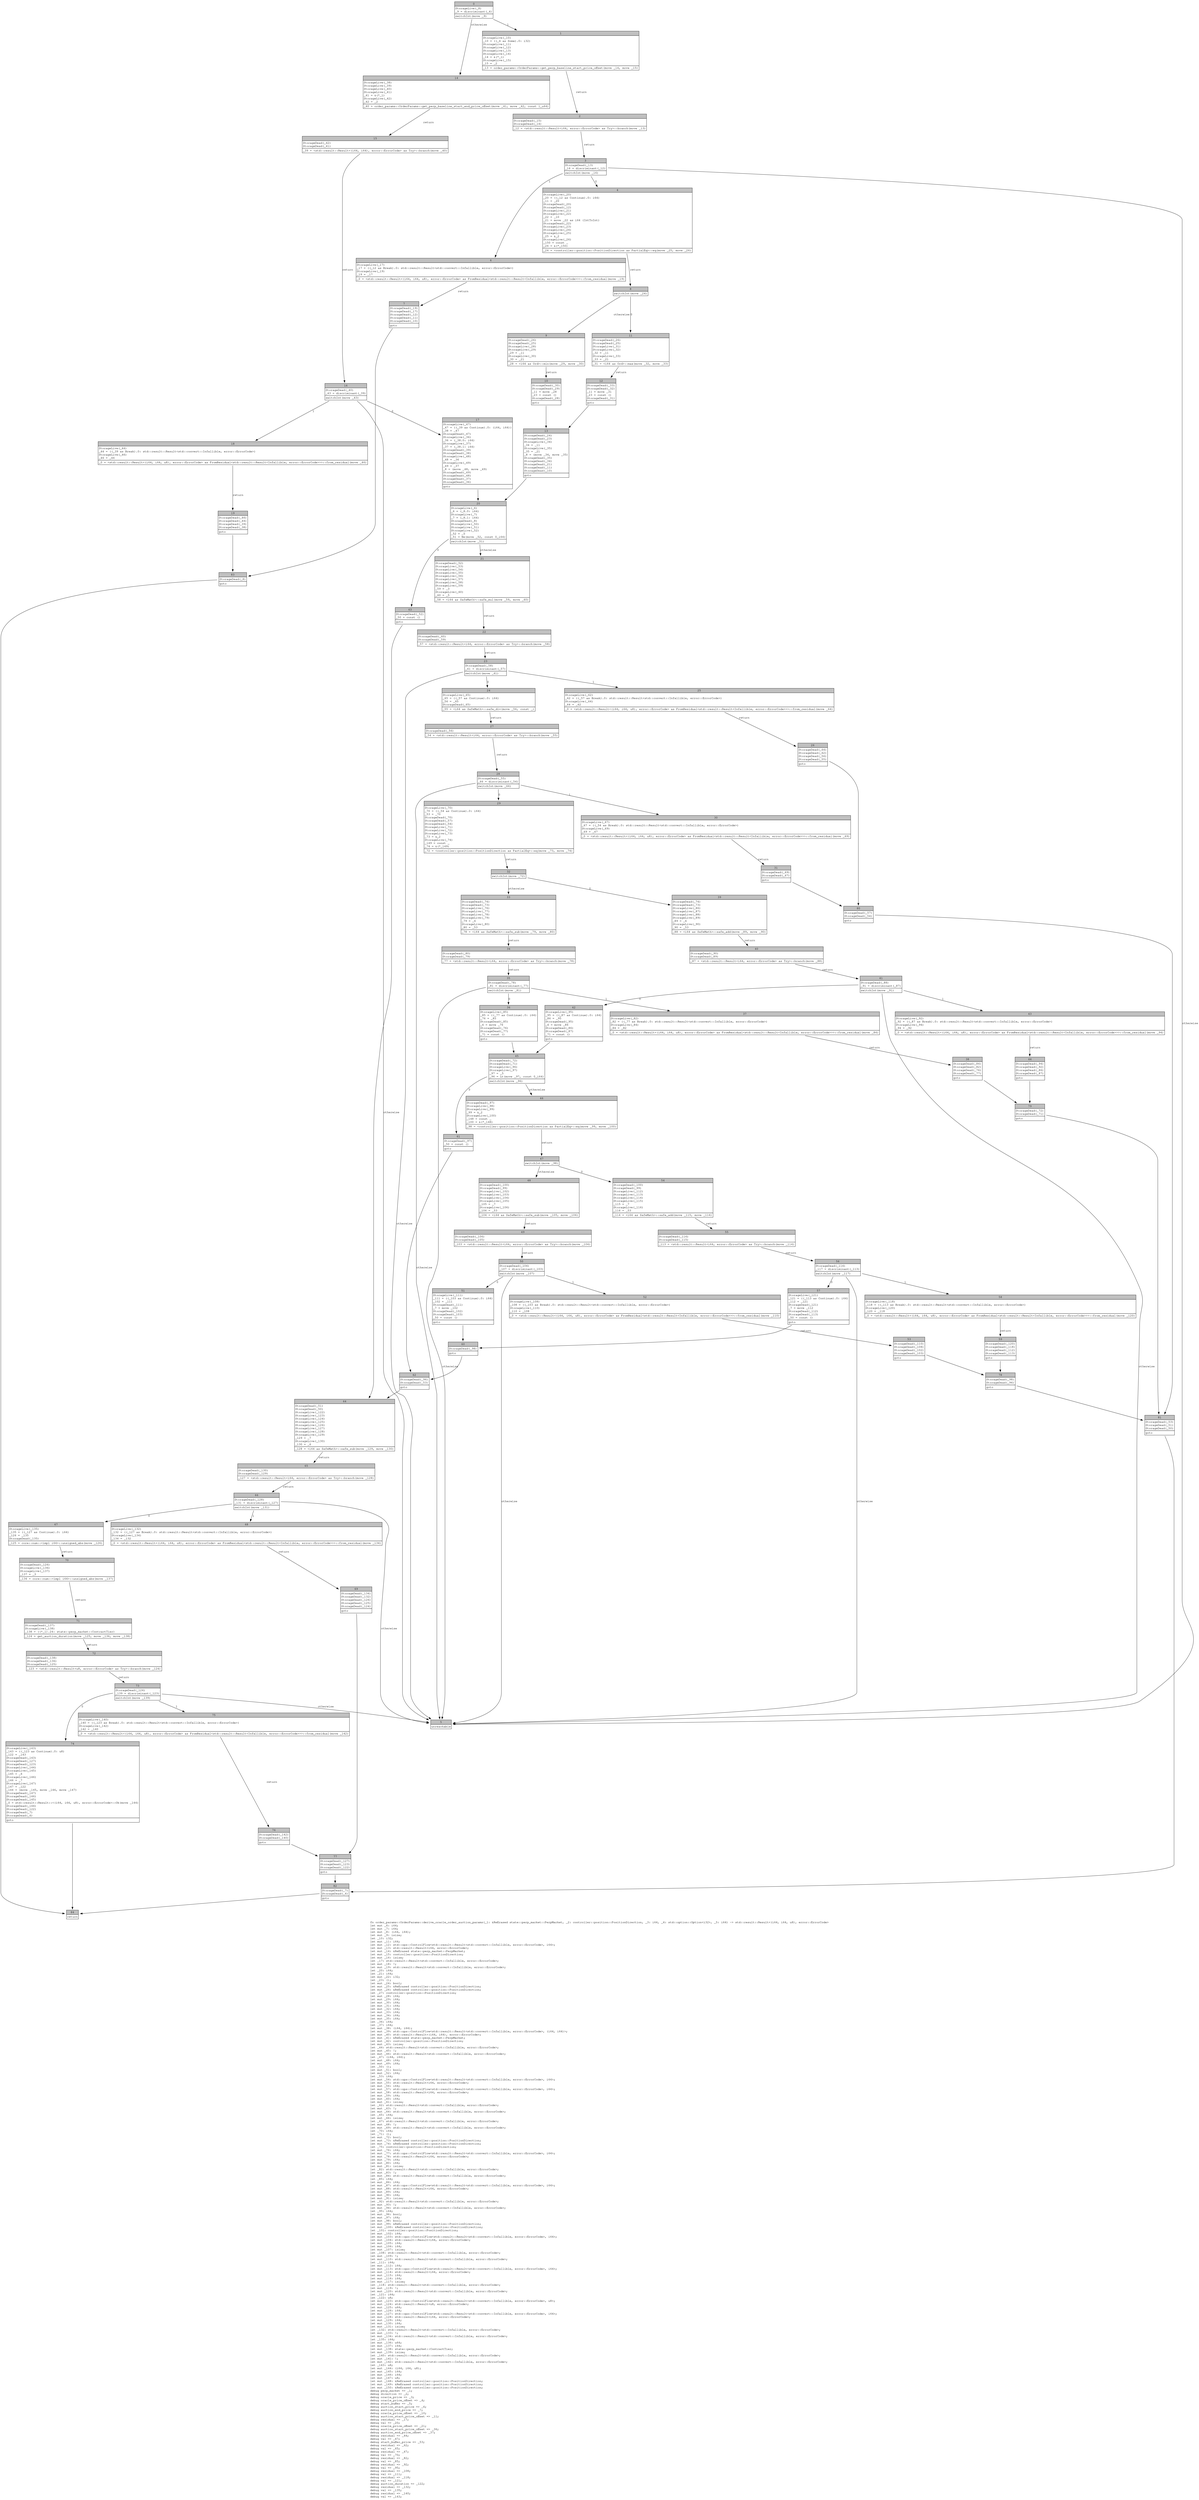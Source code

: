 digraph Mir_0_3641 {
    graph [fontname="Courier, monospace"];
    node [fontname="Courier, monospace"];
    edge [fontname="Courier, monospace"];
    label=<fn order_params::OrderParams::derive_oracle_order_auction_params(_1: &amp;ReErased state::perp_market::PerpMarket, _2: controller::position::PositionDirection, _3: i64, _4: std::option::Option&lt;i32&gt;, _5: i64) -&gt; std::result::Result&lt;(i64, i64, u8), error::ErrorCode&gt;<br align="left"/>let mut _6: i64;<br align="left"/>let mut _7: i64;<br align="left"/>let mut _8: (i64, i64);<br align="left"/>let mut _9: isize;<br align="left"/>let _10: i32;<br align="left"/>let mut _11: i64;<br align="left"/>let mut _12: std::ops::ControlFlow&lt;std::result::Result&lt;std::convert::Infallible, error::ErrorCode&gt;, i64&gt;;<br align="left"/>let mut _13: std::result::Result&lt;i64, error::ErrorCode&gt;;<br align="left"/>let mut _14: &amp;ReErased state::perp_market::PerpMarket;<br align="left"/>let mut _15: controller::position::PositionDirection;<br align="left"/>let mut _16: isize;<br align="left"/>let _17: std::result::Result&lt;std::convert::Infallible, error::ErrorCode&gt;;<br align="left"/>let mut _18: !;<br align="left"/>let mut _19: std::result::Result&lt;std::convert::Infallible, error::ErrorCode&gt;;<br align="left"/>let _20: i64;<br align="left"/>let _21: i64;<br align="left"/>let mut _22: i32;<br align="left"/>let _23: ();<br align="left"/>let mut _24: bool;<br align="left"/>let mut _25: &amp;ReErased controller::position::PositionDirection;<br align="left"/>let mut _26: &amp;ReErased controller::position::PositionDirection;<br align="left"/>let _27: controller::position::PositionDirection;<br align="left"/>let mut _28: i64;<br align="left"/>let mut _29: i64;<br align="left"/>let mut _30: i64;<br align="left"/>let mut _31: i64;<br align="left"/>let mut _32: i64;<br align="left"/>let mut _33: i64;<br align="left"/>let mut _34: i64;<br align="left"/>let mut _35: i64;<br align="left"/>let _36: i64;<br align="left"/>let _37: i64;<br align="left"/>let mut _38: (i64, i64);<br align="left"/>let mut _39: std::ops::ControlFlow&lt;std::result::Result&lt;std::convert::Infallible, error::ErrorCode&gt;, (i64, i64)&gt;;<br align="left"/>let mut _40: std::result::Result&lt;(i64, i64), error::ErrorCode&gt;;<br align="left"/>let mut _41: &amp;ReErased state::perp_market::PerpMarket;<br align="left"/>let mut _42: controller::position::PositionDirection;<br align="left"/>let mut _43: isize;<br align="left"/>let _44: std::result::Result&lt;std::convert::Infallible, error::ErrorCode&gt;;<br align="left"/>let mut _45: !;<br align="left"/>let mut _46: std::result::Result&lt;std::convert::Infallible, error::ErrorCode&gt;;<br align="left"/>let _47: (i64, i64);<br align="left"/>let mut _48: i64;<br align="left"/>let mut _49: i64;<br align="left"/>let _50: ();<br align="left"/>let mut _51: bool;<br align="left"/>let mut _52: i64;<br align="left"/>let _53: i64;<br align="left"/>let mut _54: std::ops::ControlFlow&lt;std::result::Result&lt;std::convert::Infallible, error::ErrorCode&gt;, i64&gt;;<br align="left"/>let mut _55: std::result::Result&lt;i64, error::ErrorCode&gt;;<br align="left"/>let mut _56: i64;<br align="left"/>let mut _57: std::ops::ControlFlow&lt;std::result::Result&lt;std::convert::Infallible, error::ErrorCode&gt;, i64&gt;;<br align="left"/>let mut _58: std::result::Result&lt;i64, error::ErrorCode&gt;;<br align="left"/>let mut _59: i64;<br align="left"/>let mut _60: i64;<br align="left"/>let mut _61: isize;<br align="left"/>let _62: std::result::Result&lt;std::convert::Infallible, error::ErrorCode&gt;;<br align="left"/>let mut _63: !;<br align="left"/>let mut _64: std::result::Result&lt;std::convert::Infallible, error::ErrorCode&gt;;<br align="left"/>let _65: i64;<br align="left"/>let mut _66: isize;<br align="left"/>let _67: std::result::Result&lt;std::convert::Infallible, error::ErrorCode&gt;;<br align="left"/>let mut _68: !;<br align="left"/>let mut _69: std::result::Result&lt;std::convert::Infallible, error::ErrorCode&gt;;<br align="left"/>let _70: i64;<br align="left"/>let _71: ();<br align="left"/>let mut _72: bool;<br align="left"/>let mut _73: &amp;ReErased controller::position::PositionDirection;<br align="left"/>let mut _74: &amp;ReErased controller::position::PositionDirection;<br align="left"/>let _75: controller::position::PositionDirection;<br align="left"/>let mut _76: i64;<br align="left"/>let mut _77: std::ops::ControlFlow&lt;std::result::Result&lt;std::convert::Infallible, error::ErrorCode&gt;, i64&gt;;<br align="left"/>let mut _78: std::result::Result&lt;i64, error::ErrorCode&gt;;<br align="left"/>let mut _79: i64;<br align="left"/>let mut _80: i64;<br align="left"/>let mut _81: isize;<br align="left"/>let _82: std::result::Result&lt;std::convert::Infallible, error::ErrorCode&gt;;<br align="left"/>let mut _83: !;<br align="left"/>let mut _84: std::result::Result&lt;std::convert::Infallible, error::ErrorCode&gt;;<br align="left"/>let _85: i64;<br align="left"/>let mut _86: i64;<br align="left"/>let mut _87: std::ops::ControlFlow&lt;std::result::Result&lt;std::convert::Infallible, error::ErrorCode&gt;, i64&gt;;<br align="left"/>let mut _88: std::result::Result&lt;i64, error::ErrorCode&gt;;<br align="left"/>let mut _89: i64;<br align="left"/>let mut _90: i64;<br align="left"/>let mut _91: isize;<br align="left"/>let _92: std::result::Result&lt;std::convert::Infallible, error::ErrorCode&gt;;<br align="left"/>let mut _93: !;<br align="left"/>let mut _94: std::result::Result&lt;std::convert::Infallible, error::ErrorCode&gt;;<br align="left"/>let _95: i64;<br align="left"/>let mut _96: bool;<br align="left"/>let mut _97: i64;<br align="left"/>let mut _98: bool;<br align="left"/>let mut _99: &amp;ReErased controller::position::PositionDirection;<br align="left"/>let mut _100: &amp;ReErased controller::position::PositionDirection;<br align="left"/>let _101: controller::position::PositionDirection;<br align="left"/>let mut _102: i64;<br align="left"/>let mut _103: std::ops::ControlFlow&lt;std::result::Result&lt;std::convert::Infallible, error::ErrorCode&gt;, i64&gt;;<br align="left"/>let mut _104: std::result::Result&lt;i64, error::ErrorCode&gt;;<br align="left"/>let mut _105: i64;<br align="left"/>let mut _106: i64;<br align="left"/>let mut _107: isize;<br align="left"/>let _108: std::result::Result&lt;std::convert::Infallible, error::ErrorCode&gt;;<br align="left"/>let mut _109: !;<br align="left"/>let mut _110: std::result::Result&lt;std::convert::Infallible, error::ErrorCode&gt;;<br align="left"/>let _111: i64;<br align="left"/>let mut _112: i64;<br align="left"/>let mut _113: std::ops::ControlFlow&lt;std::result::Result&lt;std::convert::Infallible, error::ErrorCode&gt;, i64&gt;;<br align="left"/>let mut _114: std::result::Result&lt;i64, error::ErrorCode&gt;;<br align="left"/>let mut _115: i64;<br align="left"/>let mut _116: i64;<br align="left"/>let mut _117: isize;<br align="left"/>let _118: std::result::Result&lt;std::convert::Infallible, error::ErrorCode&gt;;<br align="left"/>let mut _119: !;<br align="left"/>let mut _120: std::result::Result&lt;std::convert::Infallible, error::ErrorCode&gt;;<br align="left"/>let _121: i64;<br align="left"/>let _122: u8;<br align="left"/>let mut _123: std::ops::ControlFlow&lt;std::result::Result&lt;std::convert::Infallible, error::ErrorCode&gt;, u8&gt;;<br align="left"/>let mut _124: std::result::Result&lt;u8, error::ErrorCode&gt;;<br align="left"/>let mut _125: u64;<br align="left"/>let mut _126: i64;<br align="left"/>let mut _127: std::ops::ControlFlow&lt;std::result::Result&lt;std::convert::Infallible, error::ErrorCode&gt;, i64&gt;;<br align="left"/>let mut _128: std::result::Result&lt;i64, error::ErrorCode&gt;;<br align="left"/>let mut _129: i64;<br align="left"/>let mut _130: i64;<br align="left"/>let mut _131: isize;<br align="left"/>let _132: std::result::Result&lt;std::convert::Infallible, error::ErrorCode&gt;;<br align="left"/>let mut _133: !;<br align="left"/>let mut _134: std::result::Result&lt;std::convert::Infallible, error::ErrorCode&gt;;<br align="left"/>let _135: i64;<br align="left"/>let mut _136: u64;<br align="left"/>let mut _137: i64;<br align="left"/>let mut _138: state::perp_market::ContractTier;<br align="left"/>let mut _139: isize;<br align="left"/>let _140: std::result::Result&lt;std::convert::Infallible, error::ErrorCode&gt;;<br align="left"/>let mut _141: !;<br align="left"/>let mut _142: std::result::Result&lt;std::convert::Infallible, error::ErrorCode&gt;;<br align="left"/>let _143: u8;<br align="left"/>let mut _144: (i64, i64, u8);<br align="left"/>let mut _145: i64;<br align="left"/>let mut _146: i64;<br align="left"/>let mut _147: u8;<br align="left"/>let mut _148: &amp;ReErased controller::position::PositionDirection;<br align="left"/>let mut _149: &amp;ReErased controller::position::PositionDirection;<br align="left"/>let mut _150: &amp;ReErased controller::position::PositionDirection;<br align="left"/>debug perp_market =&gt; _1;<br align="left"/>debug direction =&gt; _2;<br align="left"/>debug oracle_price =&gt; _3;<br align="left"/>debug oracle_price_offset =&gt; _4;<br align="left"/>debug start_buffer =&gt; _5;<br align="left"/>debug auction_start_price =&gt; _6;<br align="left"/>debug auction_end_price =&gt; _7;<br align="left"/>debug oracle_price_offset =&gt; _10;<br align="left"/>debug auction_start_price_offset =&gt; _11;<br align="left"/>debug residual =&gt; _17;<br align="left"/>debug val =&gt; _20;<br align="left"/>debug oracle_price_offset =&gt; _21;<br align="left"/>debug auction_start_price_offset =&gt; _36;<br align="left"/>debug auction_end_price_offset =&gt; _37;<br align="left"/>debug residual =&gt; _44;<br align="left"/>debug val =&gt; _47;<br align="left"/>debug start_buffer_price =&gt; _53;<br align="left"/>debug residual =&gt; _62;<br align="left"/>debug val =&gt; _65;<br align="left"/>debug residual =&gt; _67;<br align="left"/>debug val =&gt; _70;<br align="left"/>debug residual =&gt; _82;<br align="left"/>debug val =&gt; _85;<br align="left"/>debug residual =&gt; _92;<br align="left"/>debug val =&gt; _95;<br align="left"/>debug residual =&gt; _108;<br align="left"/>debug val =&gt; _111;<br align="left"/>debug residual =&gt; _118;<br align="left"/>debug val =&gt; _121;<br align="left"/>debug auction_duration =&gt; _122;<br align="left"/>debug residual =&gt; _132;<br align="left"/>debug val =&gt; _135;<br align="left"/>debug residual =&gt; _140;<br align="left"/>debug val =&gt; _143;<br align="left"/>>;
    bb0__0_3641 [shape="none", label=<<table border="0" cellborder="1" cellspacing="0"><tr><td bgcolor="gray" align="center" colspan="1">0</td></tr><tr><td align="left" balign="left">StorageLive(_8)<br/>_9 = discriminant(_4)<br/></td></tr><tr><td align="left">switchInt(move _9)</td></tr></table>>];
    bb1__0_3641 [shape="none", label=<<table border="0" cellborder="1" cellspacing="0"><tr><td bgcolor="gray" align="center" colspan="1">1</td></tr><tr><td align="left" balign="left">StorageLive(_10)<br/>_10 = ((_4 as Some).0: i32)<br/>StorageLive(_11)<br/>StorageLive(_12)<br/>StorageLive(_13)<br/>StorageLive(_14)<br/>_14 = &amp;(*_1)<br/>StorageLive(_15)<br/>_15 = _2<br/></td></tr><tr><td align="left">_13 = order_params::OrderParams::get_perp_baseline_start_price_offset(move _14, move _15)</td></tr></table>>];
    bb2__0_3641 [shape="none", label=<<table border="0" cellborder="1" cellspacing="0"><tr><td bgcolor="gray" align="center" colspan="1">2</td></tr><tr><td align="left" balign="left">StorageDead(_15)<br/>StorageDead(_14)<br/></td></tr><tr><td align="left">_12 = &lt;std::result::Result&lt;i64, error::ErrorCode&gt; as Try&gt;::branch(move _13)</td></tr></table>>];
    bb3__0_3641 [shape="none", label=<<table border="0" cellborder="1" cellspacing="0"><tr><td bgcolor="gray" align="center" colspan="1">3</td></tr><tr><td align="left" balign="left">StorageDead(_13)<br/>_16 = discriminant(_12)<br/></td></tr><tr><td align="left">switchInt(move _16)</td></tr></table>>];
    bb4__0_3641 [shape="none", label=<<table border="0" cellborder="1" cellspacing="0"><tr><td bgcolor="gray" align="center" colspan="1">4</td></tr><tr><td align="left" balign="left">StorageLive(_20)<br/>_20 = ((_12 as Continue).0: i64)<br/>_11 = _20<br/>StorageDead(_20)<br/>StorageDead(_12)<br/>StorageLive(_21)<br/>StorageLive(_22)<br/>_22 = _10<br/>_21 = move _22 as i64 (IntToInt)<br/>StorageDead(_22)<br/>StorageLive(_23)<br/>StorageLive(_24)<br/>StorageLive(_25)<br/>_25 = &amp;_2<br/>StorageLive(_26)<br/>_150 = const _<br/>_26 = &amp;(*_150)<br/></td></tr><tr><td align="left">_24 = &lt;controller::position::PositionDirection as PartialEq&gt;::eq(move _25, move _26)</td></tr></table>>];
    bb5__0_3641 [shape="none", label=<<table border="0" cellborder="1" cellspacing="0"><tr><td bgcolor="gray" align="center" colspan="1">5</td></tr><tr><td align="left">unreachable</td></tr></table>>];
    bb6__0_3641 [shape="none", label=<<table border="0" cellborder="1" cellspacing="0"><tr><td bgcolor="gray" align="center" colspan="1">6</td></tr><tr><td align="left" balign="left">StorageLive(_17)<br/>_17 = ((_12 as Break).0: std::result::Result&lt;std::convert::Infallible, error::ErrorCode&gt;)<br/>StorageLive(_19)<br/>_19 = _17<br/></td></tr><tr><td align="left">_0 = &lt;std::result::Result&lt;(i64, i64, u8), error::ErrorCode&gt; as FromResidual&lt;std::result::Result&lt;Infallible, error::ErrorCode&gt;&gt;&gt;::from_residual(move _19)</td></tr></table>>];
    bb7__0_3641 [shape="none", label=<<table border="0" cellborder="1" cellspacing="0"><tr><td bgcolor="gray" align="center" colspan="1">7</td></tr><tr><td align="left" balign="left">StorageDead(_19)<br/>StorageDead(_17)<br/>StorageDead(_12)<br/>StorageDead(_11)<br/>StorageDead(_10)<br/></td></tr><tr><td align="left">goto</td></tr></table>>];
    bb8__0_3641 [shape="none", label=<<table border="0" cellborder="1" cellspacing="0"><tr><td bgcolor="gray" align="center" colspan="1">8</td></tr><tr><td align="left">switchInt(move _24)</td></tr></table>>];
    bb9__0_3641 [shape="none", label=<<table border="0" cellborder="1" cellspacing="0"><tr><td bgcolor="gray" align="center" colspan="1">9</td></tr><tr><td align="left" balign="left">StorageDead(_26)<br/>StorageDead(_25)<br/>StorageLive(_28)<br/>StorageLive(_29)<br/>_29 = _11<br/>StorageLive(_30)<br/>_30 = _21<br/></td></tr><tr><td align="left">_28 = &lt;i64 as Ord&gt;::min(move _29, move _30)</td></tr></table>>];
    bb10__0_3641 [shape="none", label=<<table border="0" cellborder="1" cellspacing="0"><tr><td bgcolor="gray" align="center" colspan="1">10</td></tr><tr><td align="left" balign="left">StorageDead(_30)<br/>StorageDead(_29)<br/>_11 = move _28<br/>_23 = const ()<br/>StorageDead(_28)<br/></td></tr><tr><td align="left">goto</td></tr></table>>];
    bb11__0_3641 [shape="none", label=<<table border="0" cellborder="1" cellspacing="0"><tr><td bgcolor="gray" align="center" colspan="1">11</td></tr><tr><td align="left" balign="left">StorageDead(_26)<br/>StorageDead(_25)<br/>StorageLive(_31)<br/>StorageLive(_32)<br/>_32 = _11<br/>StorageLive(_33)<br/>_33 = _21<br/></td></tr><tr><td align="left">_31 = &lt;i64 as Ord&gt;::max(move _32, move _33)</td></tr></table>>];
    bb12__0_3641 [shape="none", label=<<table border="0" cellborder="1" cellspacing="0"><tr><td bgcolor="gray" align="center" colspan="1">12</td></tr><tr><td align="left" balign="left">StorageDead(_33)<br/>StorageDead(_32)<br/>_11 = move _31<br/>_23 = const ()<br/>StorageDead(_31)<br/></td></tr><tr><td align="left">goto</td></tr></table>>];
    bb13__0_3641 [shape="none", label=<<table border="0" cellborder="1" cellspacing="0"><tr><td bgcolor="gray" align="center" colspan="1">13</td></tr><tr><td align="left" balign="left">StorageDead(_24)<br/>StorageDead(_23)<br/>StorageLive(_34)<br/>_34 = _11<br/>StorageLive(_35)<br/>_35 = _21<br/>_8 = (move _34, move _35)<br/>StorageDead(_35)<br/>StorageDead(_34)<br/>StorageDead(_21)<br/>StorageDead(_11)<br/>StorageDead(_10)<br/></td></tr><tr><td align="left">goto</td></tr></table>>];
    bb14__0_3641 [shape="none", label=<<table border="0" cellborder="1" cellspacing="0"><tr><td bgcolor="gray" align="center" colspan="1">14</td></tr><tr><td align="left" balign="left">StorageLive(_38)<br/>StorageLive(_39)<br/>StorageLive(_40)<br/>StorageLive(_41)<br/>_41 = &amp;(*_1)<br/>StorageLive(_42)<br/>_42 = _2<br/></td></tr><tr><td align="left">_40 = order_params::OrderParams::get_perp_baseline_start_end_price_offset(move _41, move _42, const 1_u64)</td></tr></table>>];
    bb15__0_3641 [shape="none", label=<<table border="0" cellborder="1" cellspacing="0"><tr><td bgcolor="gray" align="center" colspan="1">15</td></tr><tr><td align="left" balign="left">StorageDead(_42)<br/>StorageDead(_41)<br/></td></tr><tr><td align="left">_39 = &lt;std::result::Result&lt;(i64, i64), error::ErrorCode&gt; as Try&gt;::branch(move _40)</td></tr></table>>];
    bb16__0_3641 [shape="none", label=<<table border="0" cellborder="1" cellspacing="0"><tr><td bgcolor="gray" align="center" colspan="1">16</td></tr><tr><td align="left" balign="left">StorageDead(_40)<br/>_43 = discriminant(_39)<br/></td></tr><tr><td align="left">switchInt(move _43)</td></tr></table>>];
    bb17__0_3641 [shape="none", label=<<table border="0" cellborder="1" cellspacing="0"><tr><td bgcolor="gray" align="center" colspan="1">17</td></tr><tr><td align="left" balign="left">StorageLive(_47)<br/>_47 = ((_39 as Continue).0: (i64, i64))<br/>_38 = _47<br/>StorageDead(_47)<br/>StorageLive(_36)<br/>_36 = (_38.0: i64)<br/>StorageLive(_37)<br/>_37 = (_38.1: i64)<br/>StorageDead(_39)<br/>StorageDead(_38)<br/>StorageLive(_48)<br/>_48 = _36<br/>StorageLive(_49)<br/>_49 = _37<br/>_8 = (move _48, move _49)<br/>StorageDead(_49)<br/>StorageDead(_48)<br/>StorageDead(_37)<br/>StorageDead(_36)<br/></td></tr><tr><td align="left">goto</td></tr></table>>];
    bb18__0_3641 [shape="none", label=<<table border="0" cellborder="1" cellspacing="0"><tr><td bgcolor="gray" align="center" colspan="1">18</td></tr><tr><td align="left" balign="left">StorageLive(_44)<br/>_44 = ((_39 as Break).0: std::result::Result&lt;std::convert::Infallible, error::ErrorCode&gt;)<br/>StorageLive(_46)<br/>_46 = _44<br/></td></tr><tr><td align="left">_0 = &lt;std::result::Result&lt;(i64, i64, u8), error::ErrorCode&gt; as FromResidual&lt;std::result::Result&lt;Infallible, error::ErrorCode&gt;&gt;&gt;::from_residual(move _46)</td></tr></table>>];
    bb19__0_3641 [shape="none", label=<<table border="0" cellborder="1" cellspacing="0"><tr><td bgcolor="gray" align="center" colspan="1">19</td></tr><tr><td align="left" balign="left">StorageDead(_46)<br/>StorageDead(_44)<br/>StorageDead(_39)<br/>StorageDead(_38)<br/></td></tr><tr><td align="left">goto</td></tr></table>>];
    bb20__0_3641 [shape="none", label=<<table border="0" cellborder="1" cellspacing="0"><tr><td bgcolor="gray" align="center" colspan="1">20</td></tr><tr><td align="left" balign="left">StorageLive(_6)<br/>_6 = (_8.0: i64)<br/>StorageLive(_7)<br/>_7 = (_8.1: i64)<br/>StorageDead(_8)<br/>StorageLive(_50)<br/>StorageLive(_51)<br/>StorageLive(_52)<br/>_52 = _5<br/>_51 = Ne(move _52, const 0_i64)<br/></td></tr><tr><td align="left">switchInt(move _51)</td></tr></table>>];
    bb21__0_3641 [shape="none", label=<<table border="0" cellborder="1" cellspacing="0"><tr><td bgcolor="gray" align="center" colspan="1">21</td></tr><tr><td align="left" balign="left">StorageDead(_52)<br/>StorageLive(_53)<br/>StorageLive(_54)<br/>StorageLive(_55)<br/>StorageLive(_56)<br/>StorageLive(_57)<br/>StorageLive(_58)<br/>StorageLive(_59)<br/>_59 = _3<br/>StorageLive(_60)<br/>_60 = _5<br/></td></tr><tr><td align="left">_58 = &lt;i64 as SafeMath&gt;::safe_mul(move _59, move _60)</td></tr></table>>];
    bb22__0_3641 [shape="none", label=<<table border="0" cellborder="1" cellspacing="0"><tr><td bgcolor="gray" align="center" colspan="1">22</td></tr><tr><td align="left" balign="left">StorageDead(_60)<br/>StorageDead(_59)<br/></td></tr><tr><td align="left">_57 = &lt;std::result::Result&lt;i64, error::ErrorCode&gt; as Try&gt;::branch(move _58)</td></tr></table>>];
    bb23__0_3641 [shape="none", label=<<table border="0" cellborder="1" cellspacing="0"><tr><td bgcolor="gray" align="center" colspan="1">23</td></tr><tr><td align="left" balign="left">StorageDead(_58)<br/>_61 = discriminant(_57)<br/></td></tr><tr><td align="left">switchInt(move _61)</td></tr></table>>];
    bb24__0_3641 [shape="none", label=<<table border="0" cellborder="1" cellspacing="0"><tr><td bgcolor="gray" align="center" colspan="1">24</td></tr><tr><td align="left" balign="left">StorageLive(_65)<br/>_65 = ((_57 as Continue).0: i64)<br/>_56 = _65<br/>StorageDead(_65)<br/></td></tr><tr><td align="left">_55 = &lt;i64 as SafeMath&gt;::safe_div(move _56, const _)</td></tr></table>>];
    bb25__0_3641 [shape="none", label=<<table border="0" cellborder="1" cellspacing="0"><tr><td bgcolor="gray" align="center" colspan="1">25</td></tr><tr><td align="left" balign="left">StorageLive(_62)<br/>_62 = ((_57 as Break).0: std::result::Result&lt;std::convert::Infallible, error::ErrorCode&gt;)<br/>StorageLive(_64)<br/>_64 = _62<br/></td></tr><tr><td align="left">_0 = &lt;std::result::Result&lt;(i64, i64, u8), error::ErrorCode&gt; as FromResidual&lt;std::result::Result&lt;Infallible, error::ErrorCode&gt;&gt;&gt;::from_residual(move _64)</td></tr></table>>];
    bb26__0_3641 [shape="none", label=<<table border="0" cellborder="1" cellspacing="0"><tr><td bgcolor="gray" align="center" colspan="1">26</td></tr><tr><td align="left" balign="left">StorageDead(_64)<br/>StorageDead(_62)<br/>StorageDead(_56)<br/>StorageDead(_55)<br/></td></tr><tr><td align="left">goto</td></tr></table>>];
    bb27__0_3641 [shape="none", label=<<table border="0" cellborder="1" cellspacing="0"><tr><td bgcolor="gray" align="center" colspan="1">27</td></tr><tr><td align="left" balign="left">StorageDead(_56)<br/></td></tr><tr><td align="left">_54 = &lt;std::result::Result&lt;i64, error::ErrorCode&gt; as Try&gt;::branch(move _55)</td></tr></table>>];
    bb28__0_3641 [shape="none", label=<<table border="0" cellborder="1" cellspacing="0"><tr><td bgcolor="gray" align="center" colspan="1">28</td></tr><tr><td align="left" balign="left">StorageDead(_55)<br/>_66 = discriminant(_54)<br/></td></tr><tr><td align="left">switchInt(move _66)</td></tr></table>>];
    bb29__0_3641 [shape="none", label=<<table border="0" cellborder="1" cellspacing="0"><tr><td bgcolor="gray" align="center" colspan="1">29</td></tr><tr><td align="left" balign="left">StorageLive(_70)<br/>_70 = ((_54 as Continue).0: i64)<br/>_53 = _70<br/>StorageDead(_70)<br/>StorageDead(_57)<br/>StorageDead(_54)<br/>StorageLive(_71)<br/>StorageLive(_72)<br/>StorageLive(_73)<br/>_73 = &amp;_2<br/>StorageLive(_74)<br/>_149 = const _<br/>_74 = &amp;(*_149)<br/></td></tr><tr><td align="left">_72 = &lt;controller::position::PositionDirection as PartialEq&gt;::eq(move _73, move _74)</td></tr></table>>];
    bb30__0_3641 [shape="none", label=<<table border="0" cellborder="1" cellspacing="0"><tr><td bgcolor="gray" align="center" colspan="1">30</td></tr><tr><td align="left" balign="left">StorageLive(_67)<br/>_67 = ((_54 as Break).0: std::result::Result&lt;std::convert::Infallible, error::ErrorCode&gt;)<br/>StorageLive(_69)<br/>_69 = _67<br/></td></tr><tr><td align="left">_0 = &lt;std::result::Result&lt;(i64, i64, u8), error::ErrorCode&gt; as FromResidual&lt;std::result::Result&lt;Infallible, error::ErrorCode&gt;&gt;&gt;::from_residual(move _69)</td></tr></table>>];
    bb31__0_3641 [shape="none", label=<<table border="0" cellborder="1" cellspacing="0"><tr><td bgcolor="gray" align="center" colspan="1">31</td></tr><tr><td align="left" balign="left">StorageDead(_69)<br/>StorageDead(_67)<br/></td></tr><tr><td align="left">goto</td></tr></table>>];
    bb32__0_3641 [shape="none", label=<<table border="0" cellborder="1" cellspacing="0"><tr><td bgcolor="gray" align="center" colspan="1">32</td></tr><tr><td align="left">switchInt(move _72)</td></tr></table>>];
    bb33__0_3641 [shape="none", label=<<table border="0" cellborder="1" cellspacing="0"><tr><td bgcolor="gray" align="center" colspan="1">33</td></tr><tr><td align="left" balign="left">StorageDead(_74)<br/>StorageDead(_73)<br/>StorageLive(_76)<br/>StorageLive(_77)<br/>StorageLive(_78)<br/>StorageLive(_79)<br/>_79 = _6<br/>StorageLive(_80)<br/>_80 = _53<br/></td></tr><tr><td align="left">_78 = &lt;i64 as SafeMath&gt;::safe_sub(move _79, move _80)</td></tr></table>>];
    bb34__0_3641 [shape="none", label=<<table border="0" cellborder="1" cellspacing="0"><tr><td bgcolor="gray" align="center" colspan="1">34</td></tr><tr><td align="left" balign="left">StorageDead(_80)<br/>StorageDead(_79)<br/></td></tr><tr><td align="left">_77 = &lt;std::result::Result&lt;i64, error::ErrorCode&gt; as Try&gt;::branch(move _78)</td></tr></table>>];
    bb35__0_3641 [shape="none", label=<<table border="0" cellborder="1" cellspacing="0"><tr><td bgcolor="gray" align="center" colspan="1">35</td></tr><tr><td align="left" balign="left">StorageDead(_78)<br/>_81 = discriminant(_77)<br/></td></tr><tr><td align="left">switchInt(move _81)</td></tr></table>>];
    bb36__0_3641 [shape="none", label=<<table border="0" cellborder="1" cellspacing="0"><tr><td bgcolor="gray" align="center" colspan="1">36</td></tr><tr><td align="left" balign="left">StorageLive(_85)<br/>_85 = ((_77 as Continue).0: i64)<br/>_76 = _85<br/>StorageDead(_85)<br/>_6 = move _76<br/>StorageDead(_76)<br/>StorageDead(_77)<br/>_71 = const ()<br/></td></tr><tr><td align="left">goto</td></tr></table>>];
    bb37__0_3641 [shape="none", label=<<table border="0" cellborder="1" cellspacing="0"><tr><td bgcolor="gray" align="center" colspan="1">37</td></tr><tr><td align="left" balign="left">StorageLive(_82)<br/>_82 = ((_77 as Break).0: std::result::Result&lt;std::convert::Infallible, error::ErrorCode&gt;)<br/>StorageLive(_84)<br/>_84 = _82<br/></td></tr><tr><td align="left">_0 = &lt;std::result::Result&lt;(i64, i64, u8), error::ErrorCode&gt; as FromResidual&lt;std::result::Result&lt;Infallible, error::ErrorCode&gt;&gt;&gt;::from_residual(move _84)</td></tr></table>>];
    bb38__0_3641 [shape="none", label=<<table border="0" cellborder="1" cellspacing="0"><tr><td bgcolor="gray" align="center" colspan="1">38</td></tr><tr><td align="left" balign="left">StorageDead(_84)<br/>StorageDead(_82)<br/>StorageDead(_76)<br/>StorageDead(_77)<br/></td></tr><tr><td align="left">goto</td></tr></table>>];
    bb39__0_3641 [shape="none", label=<<table border="0" cellborder="1" cellspacing="0"><tr><td bgcolor="gray" align="center" colspan="1">39</td></tr><tr><td align="left" balign="left">StorageDead(_74)<br/>StorageDead(_73)<br/>StorageLive(_86)<br/>StorageLive(_87)<br/>StorageLive(_88)<br/>StorageLive(_89)<br/>_89 = _6<br/>StorageLive(_90)<br/>_90 = _53<br/></td></tr><tr><td align="left">_88 = &lt;i64 as SafeMath&gt;::safe_add(move _89, move _90)</td></tr></table>>];
    bb40__0_3641 [shape="none", label=<<table border="0" cellborder="1" cellspacing="0"><tr><td bgcolor="gray" align="center" colspan="1">40</td></tr><tr><td align="left" balign="left">StorageDead(_90)<br/>StorageDead(_89)<br/></td></tr><tr><td align="left">_87 = &lt;std::result::Result&lt;i64, error::ErrorCode&gt; as Try&gt;::branch(move _88)</td></tr></table>>];
    bb41__0_3641 [shape="none", label=<<table border="0" cellborder="1" cellspacing="0"><tr><td bgcolor="gray" align="center" colspan="1">41</td></tr><tr><td align="left" balign="left">StorageDead(_88)<br/>_91 = discriminant(_87)<br/></td></tr><tr><td align="left">switchInt(move _91)</td></tr></table>>];
    bb42__0_3641 [shape="none", label=<<table border="0" cellborder="1" cellspacing="0"><tr><td bgcolor="gray" align="center" colspan="1">42</td></tr><tr><td align="left" balign="left">StorageLive(_95)<br/>_95 = ((_87 as Continue).0: i64)<br/>_86 = _95<br/>StorageDead(_95)<br/>_6 = move _86<br/>StorageDead(_86)<br/>StorageDead(_87)<br/>_71 = const ()<br/></td></tr><tr><td align="left">goto</td></tr></table>>];
    bb43__0_3641 [shape="none", label=<<table border="0" cellborder="1" cellspacing="0"><tr><td bgcolor="gray" align="center" colspan="1">43</td></tr><tr><td align="left" balign="left">StorageLive(_92)<br/>_92 = ((_87 as Break).0: std::result::Result&lt;std::convert::Infallible, error::ErrorCode&gt;)<br/>StorageLive(_94)<br/>_94 = _92<br/></td></tr><tr><td align="left">_0 = &lt;std::result::Result&lt;(i64, i64, u8), error::ErrorCode&gt; as FromResidual&lt;std::result::Result&lt;Infallible, error::ErrorCode&gt;&gt;&gt;::from_residual(move _94)</td></tr></table>>];
    bb44__0_3641 [shape="none", label=<<table border="0" cellborder="1" cellspacing="0"><tr><td bgcolor="gray" align="center" colspan="1">44</td></tr><tr><td align="left" balign="left">StorageDead(_94)<br/>StorageDead(_92)<br/>StorageDead(_86)<br/>StorageDead(_87)<br/></td></tr><tr><td align="left">goto</td></tr></table>>];
    bb45__0_3641 [shape="none", label=<<table border="0" cellborder="1" cellspacing="0"><tr><td bgcolor="gray" align="center" colspan="1">45</td></tr><tr><td align="left" balign="left">StorageDead(_72)<br/>StorageDead(_71)<br/>StorageLive(_96)<br/>StorageLive(_97)<br/>_97 = _5<br/>_96 = Lt(move _97, const 0_i64)<br/></td></tr><tr><td align="left">switchInt(move _96)</td></tr></table>>];
    bb46__0_3641 [shape="none", label=<<table border="0" cellborder="1" cellspacing="0"><tr><td bgcolor="gray" align="center" colspan="1">46</td></tr><tr><td align="left" balign="left">StorageDead(_97)<br/>StorageLive(_98)<br/>StorageLive(_99)<br/>_99 = &amp;_2<br/>StorageLive(_100)<br/>_148 = const _<br/>_100 = &amp;(*_148)<br/></td></tr><tr><td align="left">_98 = &lt;controller::position::PositionDirection as PartialEq&gt;::eq(move _99, move _100)</td></tr></table>>];
    bb47__0_3641 [shape="none", label=<<table border="0" cellborder="1" cellspacing="0"><tr><td bgcolor="gray" align="center" colspan="1">47</td></tr><tr><td align="left">switchInt(move _98)</td></tr></table>>];
    bb48__0_3641 [shape="none", label=<<table border="0" cellborder="1" cellspacing="0"><tr><td bgcolor="gray" align="center" colspan="1">48</td></tr><tr><td align="left" balign="left">StorageDead(_100)<br/>StorageDead(_99)<br/>StorageLive(_102)<br/>StorageLive(_103)<br/>StorageLive(_104)<br/>StorageLive(_105)<br/>_105 = _7<br/>StorageLive(_106)<br/>_106 = _53<br/></td></tr><tr><td align="left">_104 = &lt;i64 as SafeMath&gt;::safe_sub(move _105, move _106)</td></tr></table>>];
    bb49__0_3641 [shape="none", label=<<table border="0" cellborder="1" cellspacing="0"><tr><td bgcolor="gray" align="center" colspan="1">49</td></tr><tr><td align="left" balign="left">StorageDead(_106)<br/>StorageDead(_105)<br/></td></tr><tr><td align="left">_103 = &lt;std::result::Result&lt;i64, error::ErrorCode&gt; as Try&gt;::branch(move _104)</td></tr></table>>];
    bb50__0_3641 [shape="none", label=<<table border="0" cellborder="1" cellspacing="0"><tr><td bgcolor="gray" align="center" colspan="1">50</td></tr><tr><td align="left" balign="left">StorageDead(_104)<br/>_107 = discriminant(_103)<br/></td></tr><tr><td align="left">switchInt(move _107)</td></tr></table>>];
    bb51__0_3641 [shape="none", label=<<table border="0" cellborder="1" cellspacing="0"><tr><td bgcolor="gray" align="center" colspan="1">51</td></tr><tr><td align="left" balign="left">StorageLive(_111)<br/>_111 = ((_103 as Continue).0: i64)<br/>_102 = _111<br/>StorageDead(_111)<br/>_7 = move _102<br/>StorageDead(_102)<br/>StorageDead(_103)<br/>_50 = const ()<br/></td></tr><tr><td align="left">goto</td></tr></table>>];
    bb52__0_3641 [shape="none", label=<<table border="0" cellborder="1" cellspacing="0"><tr><td bgcolor="gray" align="center" colspan="1">52</td></tr><tr><td align="left" balign="left">StorageLive(_108)<br/>_108 = ((_103 as Break).0: std::result::Result&lt;std::convert::Infallible, error::ErrorCode&gt;)<br/>StorageLive(_110)<br/>_110 = _108<br/></td></tr><tr><td align="left">_0 = &lt;std::result::Result&lt;(i64, i64, u8), error::ErrorCode&gt; as FromResidual&lt;std::result::Result&lt;Infallible, error::ErrorCode&gt;&gt;&gt;::from_residual(move _110)</td></tr></table>>];
    bb53__0_3641 [shape="none", label=<<table border="0" cellborder="1" cellspacing="0"><tr><td bgcolor="gray" align="center" colspan="1">53</td></tr><tr><td align="left" balign="left">StorageDead(_110)<br/>StorageDead(_108)<br/>StorageDead(_102)<br/>StorageDead(_103)<br/></td></tr><tr><td align="left">goto</td></tr></table>>];
    bb54__0_3641 [shape="none", label=<<table border="0" cellborder="1" cellspacing="0"><tr><td bgcolor="gray" align="center" colspan="1">54</td></tr><tr><td align="left" balign="left">StorageDead(_100)<br/>StorageDead(_99)<br/>StorageLive(_112)<br/>StorageLive(_113)<br/>StorageLive(_114)<br/>StorageLive(_115)<br/>_115 = _7<br/>StorageLive(_116)<br/>_116 = _53<br/></td></tr><tr><td align="left">_114 = &lt;i64 as SafeMath&gt;::safe_add(move _115, move _116)</td></tr></table>>];
    bb55__0_3641 [shape="none", label=<<table border="0" cellborder="1" cellspacing="0"><tr><td bgcolor="gray" align="center" colspan="1">55</td></tr><tr><td align="left" balign="left">StorageDead(_116)<br/>StorageDead(_115)<br/></td></tr><tr><td align="left">_113 = &lt;std::result::Result&lt;i64, error::ErrorCode&gt; as Try&gt;::branch(move _114)</td></tr></table>>];
    bb56__0_3641 [shape="none", label=<<table border="0" cellborder="1" cellspacing="0"><tr><td bgcolor="gray" align="center" colspan="1">56</td></tr><tr><td align="left" balign="left">StorageDead(_114)<br/>_117 = discriminant(_113)<br/></td></tr><tr><td align="left">switchInt(move _117)</td></tr></table>>];
    bb57__0_3641 [shape="none", label=<<table border="0" cellborder="1" cellspacing="0"><tr><td bgcolor="gray" align="center" colspan="1">57</td></tr><tr><td align="left" balign="left">StorageLive(_121)<br/>_121 = ((_113 as Continue).0: i64)<br/>_112 = _121<br/>StorageDead(_121)<br/>_7 = move _112<br/>StorageDead(_112)<br/>StorageDead(_113)<br/>_50 = const ()<br/></td></tr><tr><td align="left">goto</td></tr></table>>];
    bb58__0_3641 [shape="none", label=<<table border="0" cellborder="1" cellspacing="0"><tr><td bgcolor="gray" align="center" colspan="1">58</td></tr><tr><td align="left" balign="left">StorageLive(_118)<br/>_118 = ((_113 as Break).0: std::result::Result&lt;std::convert::Infallible, error::ErrorCode&gt;)<br/>StorageLive(_120)<br/>_120 = _118<br/></td></tr><tr><td align="left">_0 = &lt;std::result::Result&lt;(i64, i64, u8), error::ErrorCode&gt; as FromResidual&lt;std::result::Result&lt;Infallible, error::ErrorCode&gt;&gt;&gt;::from_residual(move _120)</td></tr></table>>];
    bb59__0_3641 [shape="none", label=<<table border="0" cellborder="1" cellspacing="0"><tr><td bgcolor="gray" align="center" colspan="1">59</td></tr><tr><td align="left" balign="left">StorageDead(_120)<br/>StorageDead(_118)<br/>StorageDead(_112)<br/>StorageDead(_113)<br/></td></tr><tr><td align="left">goto</td></tr></table>>];
    bb60__0_3641 [shape="none", label=<<table border="0" cellborder="1" cellspacing="0"><tr><td bgcolor="gray" align="center" colspan="1">60</td></tr><tr><td align="left" balign="left">StorageDead(_98)<br/></td></tr><tr><td align="left">goto</td></tr></table>>];
    bb61__0_3641 [shape="none", label=<<table border="0" cellborder="1" cellspacing="0"><tr><td bgcolor="gray" align="center" colspan="1">61</td></tr><tr><td align="left" balign="left">StorageDead(_97)<br/>_50 = const ()<br/></td></tr><tr><td align="left">goto</td></tr></table>>];
    bb62__0_3641 [shape="none", label=<<table border="0" cellborder="1" cellspacing="0"><tr><td bgcolor="gray" align="center" colspan="1">62</td></tr><tr><td align="left" balign="left">StorageDead(_96)<br/>StorageDead(_53)<br/></td></tr><tr><td align="left">goto</td></tr></table>>];
    bb63__0_3641 [shape="none", label=<<table border="0" cellborder="1" cellspacing="0"><tr><td bgcolor="gray" align="center" colspan="1">63</td></tr><tr><td align="left" balign="left">StorageDead(_52)<br/>_50 = const ()<br/></td></tr><tr><td align="left">goto</td></tr></table>>];
    bb64__0_3641 [shape="none", label=<<table border="0" cellborder="1" cellspacing="0"><tr><td bgcolor="gray" align="center" colspan="1">64</td></tr><tr><td align="left" balign="left">StorageDead(_51)<br/>StorageDead(_50)<br/>StorageLive(_122)<br/>StorageLive(_123)<br/>StorageLive(_124)<br/>StorageLive(_125)<br/>StorageLive(_126)<br/>StorageLive(_127)<br/>StorageLive(_128)<br/>StorageLive(_129)<br/>_129 = _7<br/>StorageLive(_130)<br/>_130 = _6<br/></td></tr><tr><td align="left">_128 = &lt;i64 as SafeMath&gt;::safe_sub(move _129, move _130)</td></tr></table>>];
    bb65__0_3641 [shape="none", label=<<table border="0" cellborder="1" cellspacing="0"><tr><td bgcolor="gray" align="center" colspan="1">65</td></tr><tr><td align="left" balign="left">StorageDead(_130)<br/>StorageDead(_129)<br/></td></tr><tr><td align="left">_127 = &lt;std::result::Result&lt;i64, error::ErrorCode&gt; as Try&gt;::branch(move _128)</td></tr></table>>];
    bb66__0_3641 [shape="none", label=<<table border="0" cellborder="1" cellspacing="0"><tr><td bgcolor="gray" align="center" colspan="1">66</td></tr><tr><td align="left" balign="left">StorageDead(_128)<br/>_131 = discriminant(_127)<br/></td></tr><tr><td align="left">switchInt(move _131)</td></tr></table>>];
    bb67__0_3641 [shape="none", label=<<table border="0" cellborder="1" cellspacing="0"><tr><td bgcolor="gray" align="center" colspan="1">67</td></tr><tr><td align="left" balign="left">StorageLive(_135)<br/>_135 = ((_127 as Continue).0: i64)<br/>_126 = _135<br/>StorageDead(_135)<br/></td></tr><tr><td align="left">_125 = core::num::&lt;impl i64&gt;::unsigned_abs(move _126)</td></tr></table>>];
    bb68__0_3641 [shape="none", label=<<table border="0" cellborder="1" cellspacing="0"><tr><td bgcolor="gray" align="center" colspan="1">68</td></tr><tr><td align="left" balign="left">StorageLive(_132)<br/>_132 = ((_127 as Break).0: std::result::Result&lt;std::convert::Infallible, error::ErrorCode&gt;)<br/>StorageLive(_134)<br/>_134 = _132<br/></td></tr><tr><td align="left">_0 = &lt;std::result::Result&lt;(i64, i64, u8), error::ErrorCode&gt; as FromResidual&lt;std::result::Result&lt;Infallible, error::ErrorCode&gt;&gt;&gt;::from_residual(move _134)</td></tr></table>>];
    bb69__0_3641 [shape="none", label=<<table border="0" cellborder="1" cellspacing="0"><tr><td bgcolor="gray" align="center" colspan="1">69</td></tr><tr><td align="left" balign="left">StorageDead(_134)<br/>StorageDead(_132)<br/>StorageDead(_126)<br/>StorageDead(_125)<br/>StorageDead(_124)<br/></td></tr><tr><td align="left">goto</td></tr></table>>];
    bb70__0_3641 [shape="none", label=<<table border="0" cellborder="1" cellspacing="0"><tr><td bgcolor="gray" align="center" colspan="1">70</td></tr><tr><td align="left" balign="left">StorageDead(_126)<br/>StorageLive(_136)<br/>StorageLive(_137)<br/>_137 = _3<br/></td></tr><tr><td align="left">_136 = core::num::&lt;impl i64&gt;::unsigned_abs(move _137)</td></tr></table>>];
    bb71__0_3641 [shape="none", label=<<table border="0" cellborder="1" cellspacing="0"><tr><td bgcolor="gray" align="center" colspan="1">71</td></tr><tr><td align="left" balign="left">StorageDead(_137)<br/>StorageLive(_138)<br/>_138 = ((*_1).24: state::perp_market::ContractTier)<br/></td></tr><tr><td align="left">_124 = get_auction_duration(move _125, move _136, move _138)</td></tr></table>>];
    bb72__0_3641 [shape="none", label=<<table border="0" cellborder="1" cellspacing="0"><tr><td bgcolor="gray" align="center" colspan="1">72</td></tr><tr><td align="left" balign="left">StorageDead(_138)<br/>StorageDead(_136)<br/>StorageDead(_125)<br/></td></tr><tr><td align="left">_123 = &lt;std::result::Result&lt;u8, error::ErrorCode&gt; as Try&gt;::branch(move _124)</td></tr></table>>];
    bb73__0_3641 [shape="none", label=<<table border="0" cellborder="1" cellspacing="0"><tr><td bgcolor="gray" align="center" colspan="1">73</td></tr><tr><td align="left" balign="left">StorageDead(_124)<br/>_139 = discriminant(_123)<br/></td></tr><tr><td align="left">switchInt(move _139)</td></tr></table>>];
    bb74__0_3641 [shape="none", label=<<table border="0" cellborder="1" cellspacing="0"><tr><td bgcolor="gray" align="center" colspan="1">74</td></tr><tr><td align="left" balign="left">StorageLive(_143)<br/>_143 = ((_123 as Continue).0: u8)<br/>_122 = _143<br/>StorageDead(_143)<br/>StorageDead(_127)<br/>StorageDead(_123)<br/>StorageLive(_144)<br/>StorageLive(_145)<br/>_145 = _6<br/>StorageLive(_146)<br/>_146 = _7<br/>StorageLive(_147)<br/>_147 = _122<br/>_144 = (move _145, move _146, move _147)<br/>StorageDead(_147)<br/>StorageDead(_146)<br/>StorageDead(_145)<br/>_0 = std::result::Result::&lt;(i64, i64, u8), error::ErrorCode&gt;::Ok(move _144)<br/>StorageDead(_144)<br/>StorageDead(_122)<br/>StorageDead(_7)<br/>StorageDead(_6)<br/></td></tr><tr><td align="left">goto</td></tr></table>>];
    bb75__0_3641 [shape="none", label=<<table border="0" cellborder="1" cellspacing="0"><tr><td bgcolor="gray" align="center" colspan="1">75</td></tr><tr><td align="left" balign="left">StorageLive(_140)<br/>_140 = ((_123 as Break).0: std::result::Result&lt;std::convert::Infallible, error::ErrorCode&gt;)<br/>StorageLive(_142)<br/>_142 = _140<br/></td></tr><tr><td align="left">_0 = &lt;std::result::Result&lt;(i64, i64, u8), error::ErrorCode&gt; as FromResidual&lt;std::result::Result&lt;Infallible, error::ErrorCode&gt;&gt;&gt;::from_residual(move _142)</td></tr></table>>];
    bb76__0_3641 [shape="none", label=<<table border="0" cellborder="1" cellspacing="0"><tr><td bgcolor="gray" align="center" colspan="1">76</td></tr><tr><td align="left" balign="left">StorageDead(_142)<br/>StorageDead(_140)<br/></td></tr><tr><td align="left">goto</td></tr></table>>];
    bb77__0_3641 [shape="none", label=<<table border="0" cellborder="1" cellspacing="0"><tr><td bgcolor="gray" align="center" colspan="1">77</td></tr><tr><td align="left" balign="left">StorageDead(_127)<br/>StorageDead(_123)<br/>StorageDead(_122)<br/></td></tr><tr><td align="left">goto</td></tr></table>>];
    bb78__0_3641 [shape="none", label=<<table border="0" cellborder="1" cellspacing="0"><tr><td bgcolor="gray" align="center" colspan="1">78</td></tr><tr><td align="left" balign="left">StorageDead(_98)<br/>StorageDead(_96)<br/></td></tr><tr><td align="left">goto</td></tr></table>>];
    bb79__0_3641 [shape="none", label=<<table border="0" cellborder="1" cellspacing="0"><tr><td bgcolor="gray" align="center" colspan="1">79</td></tr><tr><td align="left" balign="left">StorageDead(_72)<br/>StorageDead(_71)<br/></td></tr><tr><td align="left">goto</td></tr></table>>];
    bb80__0_3641 [shape="none", label=<<table border="0" cellborder="1" cellspacing="0"><tr><td bgcolor="gray" align="center" colspan="1">80</td></tr><tr><td align="left" balign="left">StorageDead(_57)<br/>StorageDead(_54)<br/></td></tr><tr><td align="left">goto</td></tr></table>>];
    bb81__0_3641 [shape="none", label=<<table border="0" cellborder="1" cellspacing="0"><tr><td bgcolor="gray" align="center" colspan="1">81</td></tr><tr><td align="left" balign="left">StorageDead(_53)<br/>StorageDead(_51)<br/>StorageDead(_50)<br/></td></tr><tr><td align="left">goto</td></tr></table>>];
    bb82__0_3641 [shape="none", label=<<table border="0" cellborder="1" cellspacing="0"><tr><td bgcolor="gray" align="center" colspan="1">82</td></tr><tr><td align="left" balign="left">StorageDead(_7)<br/>StorageDead(_6)<br/></td></tr><tr><td align="left">goto</td></tr></table>>];
    bb83__0_3641 [shape="none", label=<<table border="0" cellborder="1" cellspacing="0"><tr><td bgcolor="gray" align="center" colspan="1">83</td></tr><tr><td align="left" balign="left">StorageDead(_8)<br/></td></tr><tr><td align="left">goto</td></tr></table>>];
    bb84__0_3641 [shape="none", label=<<table border="0" cellborder="1" cellspacing="0"><tr><td bgcolor="gray" align="center" colspan="1">84</td></tr><tr><td align="left">return</td></tr></table>>];
    bb0__0_3641 -> bb1__0_3641 [label="1"];
    bb0__0_3641 -> bb14__0_3641 [label="otherwise"];
    bb1__0_3641 -> bb2__0_3641 [label="return"];
    bb2__0_3641 -> bb3__0_3641 [label="return"];
    bb3__0_3641 -> bb4__0_3641 [label="0"];
    bb3__0_3641 -> bb6__0_3641 [label="1"];
    bb3__0_3641 -> bb5__0_3641 [label="otherwise"];
    bb4__0_3641 -> bb8__0_3641 [label="return"];
    bb6__0_3641 -> bb7__0_3641 [label="return"];
    bb7__0_3641 -> bb83__0_3641 [label=""];
    bb8__0_3641 -> bb11__0_3641 [label="0"];
    bb8__0_3641 -> bb9__0_3641 [label="otherwise"];
    bb9__0_3641 -> bb10__0_3641 [label="return"];
    bb10__0_3641 -> bb13__0_3641 [label=""];
    bb11__0_3641 -> bb12__0_3641 [label="return"];
    bb12__0_3641 -> bb13__0_3641 [label=""];
    bb13__0_3641 -> bb20__0_3641 [label=""];
    bb14__0_3641 -> bb15__0_3641 [label="return"];
    bb15__0_3641 -> bb16__0_3641 [label="return"];
    bb16__0_3641 -> bb17__0_3641 [label="0"];
    bb16__0_3641 -> bb18__0_3641 [label="1"];
    bb16__0_3641 -> bb5__0_3641 [label="otherwise"];
    bb17__0_3641 -> bb20__0_3641 [label=""];
    bb18__0_3641 -> bb19__0_3641 [label="return"];
    bb19__0_3641 -> bb83__0_3641 [label=""];
    bb20__0_3641 -> bb63__0_3641 [label="0"];
    bb20__0_3641 -> bb21__0_3641 [label="otherwise"];
    bb21__0_3641 -> bb22__0_3641 [label="return"];
    bb22__0_3641 -> bb23__0_3641 [label="return"];
    bb23__0_3641 -> bb24__0_3641 [label="0"];
    bb23__0_3641 -> bb25__0_3641 [label="1"];
    bb23__0_3641 -> bb5__0_3641 [label="otherwise"];
    bb24__0_3641 -> bb27__0_3641 [label="return"];
    bb25__0_3641 -> bb26__0_3641 [label="return"];
    bb26__0_3641 -> bb80__0_3641 [label=""];
    bb27__0_3641 -> bb28__0_3641 [label="return"];
    bb28__0_3641 -> bb29__0_3641 [label="0"];
    bb28__0_3641 -> bb30__0_3641 [label="1"];
    bb28__0_3641 -> bb5__0_3641 [label="otherwise"];
    bb29__0_3641 -> bb32__0_3641 [label="return"];
    bb30__0_3641 -> bb31__0_3641 [label="return"];
    bb31__0_3641 -> bb80__0_3641 [label=""];
    bb32__0_3641 -> bb39__0_3641 [label="0"];
    bb32__0_3641 -> bb33__0_3641 [label="otherwise"];
    bb33__0_3641 -> bb34__0_3641 [label="return"];
    bb34__0_3641 -> bb35__0_3641 [label="return"];
    bb35__0_3641 -> bb36__0_3641 [label="0"];
    bb35__0_3641 -> bb37__0_3641 [label="1"];
    bb35__0_3641 -> bb5__0_3641 [label="otherwise"];
    bb36__0_3641 -> bb45__0_3641 [label=""];
    bb37__0_3641 -> bb38__0_3641 [label="return"];
    bb38__0_3641 -> bb79__0_3641 [label=""];
    bb39__0_3641 -> bb40__0_3641 [label="return"];
    bb40__0_3641 -> bb41__0_3641 [label="return"];
    bb41__0_3641 -> bb42__0_3641 [label="0"];
    bb41__0_3641 -> bb43__0_3641 [label="1"];
    bb41__0_3641 -> bb5__0_3641 [label="otherwise"];
    bb42__0_3641 -> bb45__0_3641 [label=""];
    bb43__0_3641 -> bb44__0_3641 [label="return"];
    bb44__0_3641 -> bb79__0_3641 [label=""];
    bb45__0_3641 -> bb61__0_3641 [label="0"];
    bb45__0_3641 -> bb46__0_3641 [label="otherwise"];
    bb46__0_3641 -> bb47__0_3641 [label="return"];
    bb47__0_3641 -> bb54__0_3641 [label="0"];
    bb47__0_3641 -> bb48__0_3641 [label="otherwise"];
    bb48__0_3641 -> bb49__0_3641 [label="return"];
    bb49__0_3641 -> bb50__0_3641 [label="return"];
    bb50__0_3641 -> bb51__0_3641 [label="0"];
    bb50__0_3641 -> bb52__0_3641 [label="1"];
    bb50__0_3641 -> bb5__0_3641 [label="otherwise"];
    bb51__0_3641 -> bb60__0_3641 [label=""];
    bb52__0_3641 -> bb53__0_3641 [label="return"];
    bb53__0_3641 -> bb78__0_3641 [label=""];
    bb54__0_3641 -> bb55__0_3641 [label="return"];
    bb55__0_3641 -> bb56__0_3641 [label="return"];
    bb56__0_3641 -> bb57__0_3641 [label="0"];
    bb56__0_3641 -> bb58__0_3641 [label="1"];
    bb56__0_3641 -> bb5__0_3641 [label="otherwise"];
    bb57__0_3641 -> bb60__0_3641 [label=""];
    bb58__0_3641 -> bb59__0_3641 [label="return"];
    bb59__0_3641 -> bb78__0_3641 [label=""];
    bb60__0_3641 -> bb62__0_3641 [label=""];
    bb61__0_3641 -> bb62__0_3641 [label=""];
    bb62__0_3641 -> bb64__0_3641 [label=""];
    bb63__0_3641 -> bb64__0_3641 [label=""];
    bb64__0_3641 -> bb65__0_3641 [label="return"];
    bb65__0_3641 -> bb66__0_3641 [label="return"];
    bb66__0_3641 -> bb67__0_3641 [label="0"];
    bb66__0_3641 -> bb68__0_3641 [label="1"];
    bb66__0_3641 -> bb5__0_3641 [label="otherwise"];
    bb67__0_3641 -> bb70__0_3641 [label="return"];
    bb68__0_3641 -> bb69__0_3641 [label="return"];
    bb69__0_3641 -> bb77__0_3641 [label=""];
    bb70__0_3641 -> bb71__0_3641 [label="return"];
    bb71__0_3641 -> bb72__0_3641 [label="return"];
    bb72__0_3641 -> bb73__0_3641 [label="return"];
    bb73__0_3641 -> bb74__0_3641 [label="0"];
    bb73__0_3641 -> bb75__0_3641 [label="1"];
    bb73__0_3641 -> bb5__0_3641 [label="otherwise"];
    bb74__0_3641 -> bb84__0_3641 [label=""];
    bb75__0_3641 -> bb76__0_3641 [label="return"];
    bb76__0_3641 -> bb77__0_3641 [label=""];
    bb77__0_3641 -> bb82__0_3641 [label=""];
    bb78__0_3641 -> bb81__0_3641 [label=""];
    bb79__0_3641 -> bb81__0_3641 [label=""];
    bb80__0_3641 -> bb81__0_3641 [label=""];
    bb81__0_3641 -> bb82__0_3641 [label=""];
    bb82__0_3641 -> bb84__0_3641 [label=""];
    bb83__0_3641 -> bb84__0_3641 [label=""];
}
